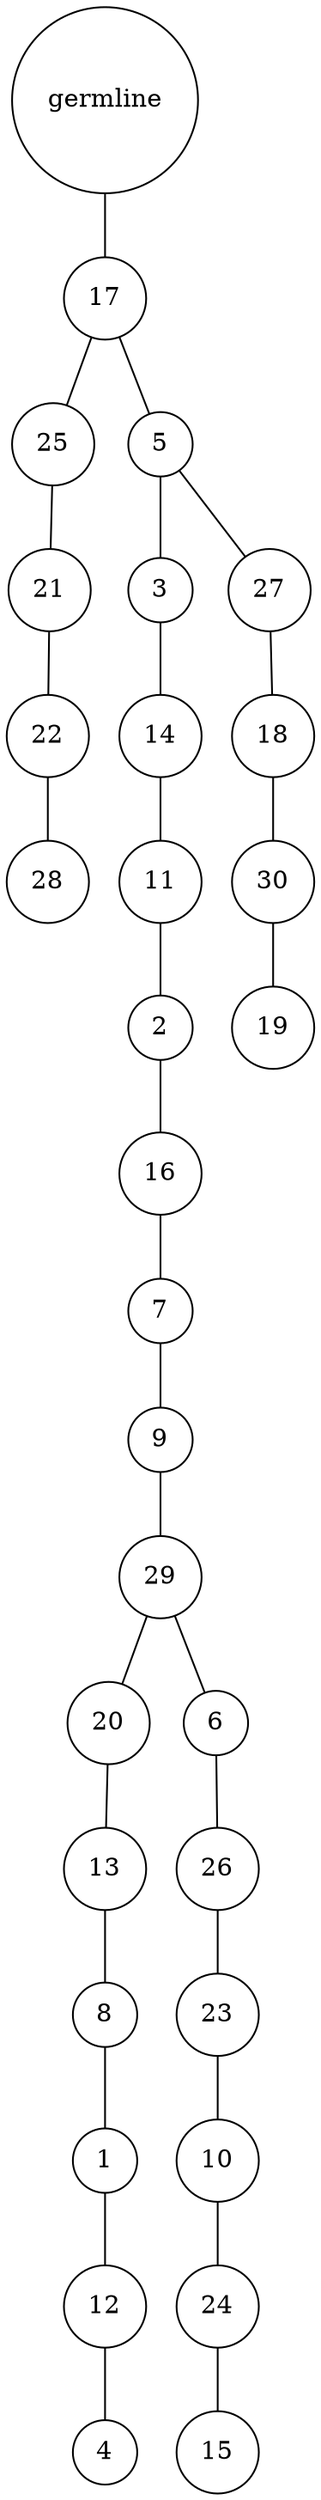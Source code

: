 graph {
	rankdir=UD;
	splines=line;
	node [shape=circle]
	"0x7f686e807400" [label="germline"];
	"0x7f686e807430" [label="17"];
	"0x7f686e807400" -- "0x7f686e807430" ;
	"0x7f686e807460" [label="25"];
	"0x7f686e807430" -- "0x7f686e807460" ;
	"0x7f686e807490" [label="21"];
	"0x7f686e807460" -- "0x7f686e807490" ;
	"0x7f686e8074c0" [label="22"];
	"0x7f686e807490" -- "0x7f686e8074c0" ;
	"0x7f686e8074f0" [label="28"];
	"0x7f686e8074c0" -- "0x7f686e8074f0" ;
	"0x7f686e807520" [label="5"];
	"0x7f686e807430" -- "0x7f686e807520" ;
	"0x7f686e807550" [label="3"];
	"0x7f686e807520" -- "0x7f686e807550" ;
	"0x7f686e807580" [label="14"];
	"0x7f686e807550" -- "0x7f686e807580" ;
	"0x7f686e8075b0" [label="11"];
	"0x7f686e807580" -- "0x7f686e8075b0" ;
	"0x7f686e8075e0" [label="2"];
	"0x7f686e8075b0" -- "0x7f686e8075e0" ;
	"0x7f686e807610" [label="16"];
	"0x7f686e8075e0" -- "0x7f686e807610" ;
	"0x7f686e807640" [label="7"];
	"0x7f686e807610" -- "0x7f686e807640" ;
	"0x7f686e807670" [label="9"];
	"0x7f686e807640" -- "0x7f686e807670" ;
	"0x7f686e8076a0" [label="29"];
	"0x7f686e807670" -- "0x7f686e8076a0" ;
	"0x7f686e8076d0" [label="20"];
	"0x7f686e8076a0" -- "0x7f686e8076d0" ;
	"0x7f686e807700" [label="13"];
	"0x7f686e8076d0" -- "0x7f686e807700" ;
	"0x7f686e807730" [label="8"];
	"0x7f686e807700" -- "0x7f686e807730" ;
	"0x7f686e807760" [label="1"];
	"0x7f686e807730" -- "0x7f686e807760" ;
	"0x7f686e807790" [label="12"];
	"0x7f686e807760" -- "0x7f686e807790" ;
	"0x7f686e8077c0" [label="4"];
	"0x7f686e807790" -- "0x7f686e8077c0" ;
	"0x7f686e8077f0" [label="6"];
	"0x7f686e8076a0" -- "0x7f686e8077f0" ;
	"0x7f686e807820" [label="26"];
	"0x7f686e8077f0" -- "0x7f686e807820" ;
	"0x7f686e807850" [label="23"];
	"0x7f686e807820" -- "0x7f686e807850" ;
	"0x7f686e807880" [label="10"];
	"0x7f686e807850" -- "0x7f686e807880" ;
	"0x7f686e8078b0" [label="24"];
	"0x7f686e807880" -- "0x7f686e8078b0" ;
	"0x7f686e8078e0" [label="15"];
	"0x7f686e8078b0" -- "0x7f686e8078e0" ;
	"0x7f686e807910" [label="27"];
	"0x7f686e807520" -- "0x7f686e807910" ;
	"0x7f686e807940" [label="18"];
	"0x7f686e807910" -- "0x7f686e807940" ;
	"0x7f686e807970" [label="30"];
	"0x7f686e807940" -- "0x7f686e807970" ;
	"0x7f686e8079a0" [label="19"];
	"0x7f686e807970" -- "0x7f686e8079a0" ;
}
